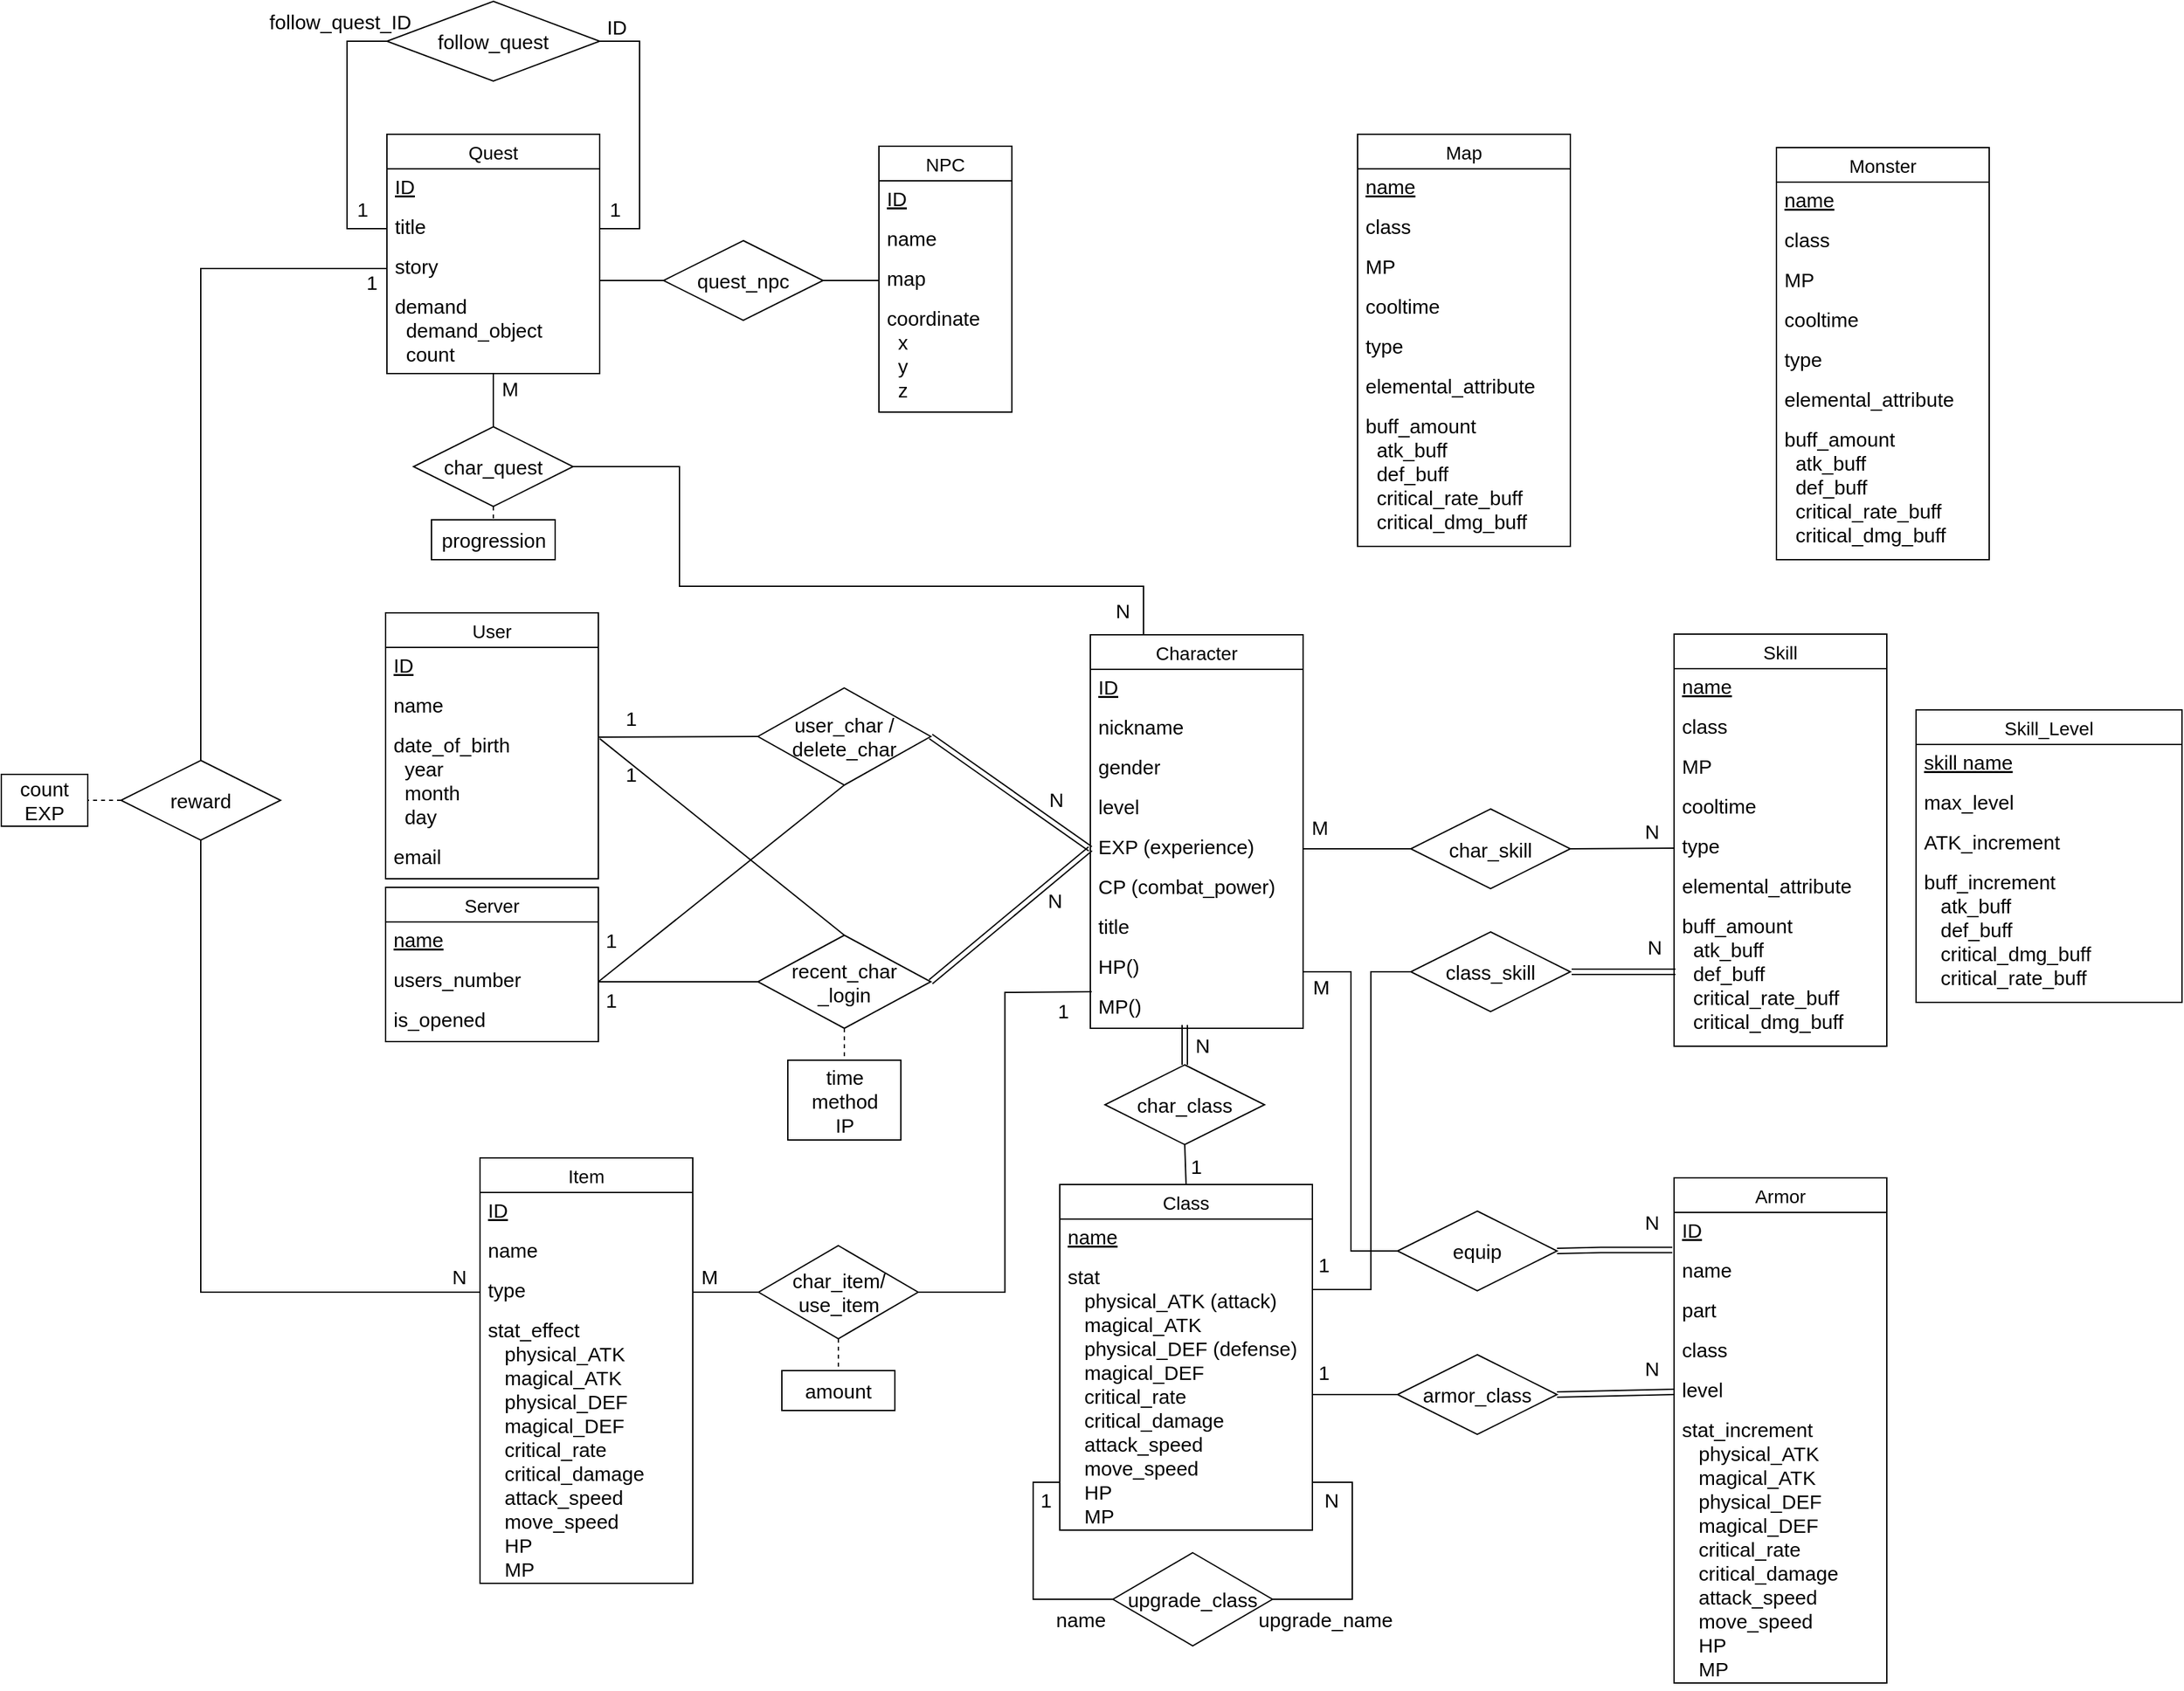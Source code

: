 <mxfile version="15.8.7" type="github">
  <diagram id="R2lEEEUBdFMjLlhIrx00" name="Page-1">
    <mxGraphModel dx="2272" dy="1862" grid="1" gridSize="10" guides="1" tooltips="1" connect="1" arrows="1" fold="1" page="1" pageScale="1" pageWidth="850" pageHeight="1100" math="0" shadow="0" extFonts="Permanent Marker^https://fonts.googleapis.com/css?family=Permanent+Marker">
      <root>
        <mxCell id="0" />
        <mxCell id="1" parent="0" />
        <mxCell id="5IZybMavsHYMu79xPOAY-48" value="Skill" style="swimlane;fontStyle=0;childLayout=stackLayout;horizontal=1;startSize=26;horizontalStack=0;resizeParent=1;resizeParentMax=0;resizeLast=0;collapsible=1;marginBottom=0;align=center;fontSize=14;" vertex="1" parent="1">
          <mxGeometry x="1198" y="436" width="160" height="310" as="geometry" />
        </mxCell>
        <mxCell id="5IZybMavsHYMu79xPOAY-49" value="name" style="text;strokeColor=none;fillColor=none;spacingLeft=5;spacingRight=4;overflow=hidden;rotatable=0;points=[[0,0.5],[1,0.5]];portConstraint=eastwest;fontSize=15;spacing=1;spacingBottom=-1;spacingTop=-1;fontStyle=4" vertex="1" parent="5IZybMavsHYMu79xPOAY-48">
          <mxGeometry y="26" width="160" height="30" as="geometry" />
        </mxCell>
        <mxCell id="5IZybMavsHYMu79xPOAY-50" value="class" style="text;strokeColor=none;fillColor=none;spacingLeft=5;spacingRight=4;overflow=hidden;rotatable=0;points=[[0,0.5],[1,0.5]];portConstraint=eastwest;fontSize=15;spacing=1;spacingBottom=-1;spacingTop=-1;" vertex="1" parent="5IZybMavsHYMu79xPOAY-48">
          <mxGeometry y="56" width="160" height="30" as="geometry" />
        </mxCell>
        <mxCell id="5IZybMavsHYMu79xPOAY-51" value="MP" style="text;strokeColor=none;fillColor=none;spacingLeft=5;spacingRight=4;overflow=hidden;rotatable=0;points=[[0,0.5],[1,0.5]];portConstraint=eastwest;fontSize=15;spacing=1;spacingBottom=-1;spacingTop=-1;" vertex="1" parent="5IZybMavsHYMu79xPOAY-48">
          <mxGeometry y="86" width="160" height="30" as="geometry" />
        </mxCell>
        <mxCell id="5IZybMavsHYMu79xPOAY-52" value="cooltime" style="text;strokeColor=none;fillColor=none;spacingLeft=5;spacingRight=4;overflow=hidden;rotatable=0;points=[[0,0.5],[1,0.5]];portConstraint=eastwest;fontSize=15;spacing=1;spacingBottom=-1;spacingTop=-1;" vertex="1" parent="5IZybMavsHYMu79xPOAY-48">
          <mxGeometry y="116" width="160" height="30" as="geometry" />
        </mxCell>
        <mxCell id="5IZybMavsHYMu79xPOAY-53" value="type" style="text;strokeColor=none;fillColor=none;spacingLeft=5;spacingRight=4;overflow=hidden;rotatable=0;points=[[0,0.5],[1,0.5]];portConstraint=eastwest;fontSize=15;spacing=1;spacingBottom=-1;spacingTop=-1;" vertex="1" parent="5IZybMavsHYMu79xPOAY-48">
          <mxGeometry y="146" width="160" height="30" as="geometry" />
        </mxCell>
        <mxCell id="5IZybMavsHYMu79xPOAY-54" value="elemental_attribute" style="text;strokeColor=none;fillColor=none;spacingLeft=5;spacingRight=4;overflow=hidden;rotatable=0;points=[[0,0.5],[1,0.5]];portConstraint=eastwest;fontSize=15;spacing=1;spacingBottom=-1;spacingTop=-1;" vertex="1" parent="5IZybMavsHYMu79xPOAY-48">
          <mxGeometry y="176" width="160" height="30" as="geometry" />
        </mxCell>
        <mxCell id="5IZybMavsHYMu79xPOAY-82" value="buff_amount&#xa;  atk_buff&#xa;  def_buff&#xa;  critical_rate_buff&#xa;  critical_dmg_buff&#xa;" style="text;strokeColor=none;fillColor=none;spacingLeft=5;spacingRight=4;overflow=hidden;rotatable=0;points=[[0,0.5],[1,0.5]];portConstraint=eastwest;fontSize=15;spacing=1;spacingBottom=-1;spacingTop=-1;" vertex="1" parent="5IZybMavsHYMu79xPOAY-48">
          <mxGeometry y="206" width="160" height="104" as="geometry" />
        </mxCell>
        <mxCell id="5IZybMavsHYMu79xPOAY-72" value="Armor" style="swimlane;fontStyle=0;childLayout=stackLayout;horizontal=1;startSize=26;horizontalStack=0;resizeParent=1;resizeParentMax=0;resizeLast=0;collapsible=1;marginBottom=0;align=center;fontSize=14;" vertex="1" parent="1">
          <mxGeometry x="1198" y="845" width="160" height="380" as="geometry" />
        </mxCell>
        <mxCell id="5IZybMavsHYMu79xPOAY-73" value="ID" style="text;strokeColor=none;fillColor=none;spacingLeft=5;spacingRight=4;overflow=hidden;rotatable=0;points=[[0,0.5],[1,0.5]];portConstraint=eastwest;fontSize=15;spacing=1;spacingBottom=-1;spacingTop=-1;fontStyle=4" vertex="1" parent="5IZybMavsHYMu79xPOAY-72">
          <mxGeometry y="26" width="160" height="30" as="geometry" />
        </mxCell>
        <mxCell id="5IZybMavsHYMu79xPOAY-74" value="name" style="text;strokeColor=none;fillColor=none;spacingLeft=5;spacingRight=4;overflow=hidden;rotatable=0;points=[[0,0.5],[1,0.5]];portConstraint=eastwest;fontSize=15;spacing=1;spacingBottom=-1;spacingTop=-1;" vertex="1" parent="5IZybMavsHYMu79xPOAY-72">
          <mxGeometry y="56" width="160" height="30" as="geometry" />
        </mxCell>
        <mxCell id="5IZybMavsHYMu79xPOAY-75" value="part" style="text;strokeColor=none;fillColor=none;spacingLeft=5;spacingRight=4;overflow=hidden;rotatable=0;points=[[0,0.5],[1,0.5]];portConstraint=eastwest;fontSize=15;spacing=1;spacingBottom=-1;spacingTop=-1;" vertex="1" parent="5IZybMavsHYMu79xPOAY-72">
          <mxGeometry y="86" width="160" height="30" as="geometry" />
        </mxCell>
        <mxCell id="5IZybMavsHYMu79xPOAY-76" value="class" style="text;strokeColor=none;fillColor=none;spacingLeft=5;spacingRight=4;overflow=hidden;rotatable=0;points=[[0,0.5],[1,0.5]];portConstraint=eastwest;fontSize=15;spacing=1;spacingBottom=-1;spacingTop=-1;" vertex="1" parent="5IZybMavsHYMu79xPOAY-72">
          <mxGeometry y="116" width="160" height="30" as="geometry" />
        </mxCell>
        <mxCell id="5IZybMavsHYMu79xPOAY-77" value="level" style="text;strokeColor=none;fillColor=none;spacingLeft=5;spacingRight=4;overflow=hidden;rotatable=0;points=[[0,0.5],[1,0.5]];portConstraint=eastwest;fontSize=15;spacing=1;spacingBottom=-1;spacingTop=-1;" vertex="1" parent="5IZybMavsHYMu79xPOAY-72">
          <mxGeometry y="146" width="160" height="30" as="geometry" />
        </mxCell>
        <mxCell id="5IZybMavsHYMu79xPOAY-78" value="stat_increment&#xa;   physical_ATK&#xa;   magical_ATK&#xa;   physical_DEF&#xa;   magical_DEF&#xa;   critical_rate&#xa;   critical_damage&#xa;   attack_speed&#xa;   move_speed&#xa;   HP&#xa;   MP" style="text;strokeColor=none;fillColor=none;spacingLeft=5;spacingRight=4;overflow=hidden;rotatable=0;points=[[0,0.5],[1,0.5]];portConstraint=eastwest;fontSize=15;spacing=1;spacingBottom=-1;spacingTop=-1;" vertex="1" parent="5IZybMavsHYMu79xPOAY-72">
          <mxGeometry y="176" width="160" height="204" as="geometry" />
        </mxCell>
        <mxCell id="5IZybMavsHYMu79xPOAY-132" value="" style="group" vertex="1" connectable="0" parent="1">
          <mxGeometry x="220" y="420" width="756" height="805" as="geometry" />
        </mxCell>
        <mxCell id="5IZybMavsHYMu79xPOAY-19" value="Server" style="swimlane;fontStyle=0;childLayout=stackLayout;horizontal=1;startSize=26;horizontalStack=0;resizeParent=1;resizeParentMax=0;resizeLast=0;collapsible=1;marginBottom=0;align=center;fontSize=14;" vertex="1" parent="5IZybMavsHYMu79xPOAY-132">
          <mxGeometry x="9" y="206.5" width="160" height="116" as="geometry" />
        </mxCell>
        <mxCell id="5IZybMavsHYMu79xPOAY-20" value="name" style="text;strokeColor=none;fillColor=none;spacingLeft=5;spacingRight=4;overflow=hidden;rotatable=0;points=[[0,0.5],[1,0.5]];portConstraint=eastwest;fontSize=15;spacing=1;spacingBottom=-1;spacingTop=-1;fontStyle=4" vertex="1" parent="5IZybMavsHYMu79xPOAY-19">
          <mxGeometry y="26" width="160" height="30" as="geometry" />
        </mxCell>
        <mxCell id="5IZybMavsHYMu79xPOAY-21" value="users_number" style="text;strokeColor=none;fillColor=none;spacingLeft=5;spacingRight=4;overflow=hidden;rotatable=0;points=[[0,0.5],[1,0.5]];portConstraint=eastwest;fontSize=15;spacing=1;spacingBottom=-1;spacingTop=-1;" vertex="1" parent="5IZybMavsHYMu79xPOAY-19">
          <mxGeometry y="56" width="160" height="30" as="geometry" />
        </mxCell>
        <mxCell id="5IZybMavsHYMu79xPOAY-22" value="is_opened" style="text;strokeColor=none;fillColor=none;spacingLeft=5;spacingRight=4;overflow=hidden;rotatable=0;points=[[0,0.5],[1,0.5]];portConstraint=eastwest;fontSize=15;spacing=1;spacingBottom=-1;spacingTop=-1;" vertex="1" parent="5IZybMavsHYMu79xPOAY-19">
          <mxGeometry y="86" width="160" height="30" as="geometry" />
        </mxCell>
        <mxCell id="5IZybMavsHYMu79xPOAY-24" value="Character" style="swimlane;fontStyle=0;childLayout=stackLayout;horizontal=1;startSize=26;horizontalStack=0;resizeParent=1;resizeParentMax=0;resizeLast=0;collapsible=1;marginBottom=0;align=center;fontSize=14;" vertex="1" parent="5IZybMavsHYMu79xPOAY-132">
          <mxGeometry x="539" y="16.5" width="160" height="296" as="geometry" />
        </mxCell>
        <mxCell id="5IZybMavsHYMu79xPOAY-25" value="ID" style="text;strokeColor=none;fillColor=none;spacingLeft=5;spacingRight=4;overflow=hidden;rotatable=0;points=[[0,0.5],[1,0.5]];portConstraint=eastwest;fontSize=15;spacing=1;spacingBottom=-1;spacingTop=-1;fontStyle=4" vertex="1" parent="5IZybMavsHYMu79xPOAY-24">
          <mxGeometry y="26" width="160" height="30" as="geometry" />
        </mxCell>
        <mxCell id="5IZybMavsHYMu79xPOAY-26" value="nickname" style="text;strokeColor=none;fillColor=none;spacingLeft=5;spacingRight=4;overflow=hidden;rotatable=0;points=[[0,0.5],[1,0.5]];portConstraint=eastwest;fontSize=15;spacing=1;spacingBottom=-1;spacingTop=-1;" vertex="1" parent="5IZybMavsHYMu79xPOAY-24">
          <mxGeometry y="56" width="160" height="30" as="geometry" />
        </mxCell>
        <mxCell id="5IZybMavsHYMu79xPOAY-27" value="gender" style="text;strokeColor=none;fillColor=none;spacingLeft=5;spacingRight=4;overflow=hidden;rotatable=0;points=[[0,0.5],[1,0.5]];portConstraint=eastwest;fontSize=15;spacing=1;spacingBottom=-1;spacingTop=-1;" vertex="1" parent="5IZybMavsHYMu79xPOAY-24">
          <mxGeometry y="86" width="160" height="30" as="geometry" />
        </mxCell>
        <mxCell id="5IZybMavsHYMu79xPOAY-28" value="level" style="text;strokeColor=none;fillColor=none;spacingLeft=5;spacingRight=4;overflow=hidden;rotatable=0;points=[[0,0.5],[1,0.5]];portConstraint=eastwest;fontSize=15;spacing=1;spacingBottom=-1;spacingTop=-1;" vertex="1" parent="5IZybMavsHYMu79xPOAY-24">
          <mxGeometry y="116" width="160" height="30" as="geometry" />
        </mxCell>
        <mxCell id="5IZybMavsHYMu79xPOAY-39" value="EXP (experience)" style="text;strokeColor=none;fillColor=none;spacingLeft=5;spacingRight=4;overflow=hidden;rotatable=0;points=[[0,0.5],[1,0.5]];portConstraint=eastwest;fontSize=15;spacing=1;spacingBottom=-1;spacingTop=-1;" vertex="1" parent="5IZybMavsHYMu79xPOAY-24">
          <mxGeometry y="146" width="160" height="30" as="geometry" />
        </mxCell>
        <mxCell id="5IZybMavsHYMu79xPOAY-29" value="CP (combat_power)" style="text;strokeColor=none;fillColor=none;spacingLeft=5;spacingRight=4;overflow=hidden;rotatable=0;points=[[0,0.5],[1,0.5]];portConstraint=eastwest;fontSize=15;spacing=1;spacingBottom=-1;spacingTop=-1;" vertex="1" parent="5IZybMavsHYMu79xPOAY-24">
          <mxGeometry y="176" width="160" height="30" as="geometry" />
        </mxCell>
        <mxCell id="5IZybMavsHYMu79xPOAY-30" value="title" style="text;strokeColor=none;fillColor=none;spacingLeft=5;spacingRight=4;overflow=hidden;rotatable=0;points=[[0,0.5],[1,0.5]];portConstraint=eastwest;fontSize=15;spacing=1;spacingBottom=-1;spacingTop=-1;" vertex="1" parent="5IZybMavsHYMu79xPOAY-24">
          <mxGeometry y="206" width="160" height="30" as="geometry" />
        </mxCell>
        <mxCell id="5IZybMavsHYMu79xPOAY-41" value="HP()" style="text;strokeColor=none;fillColor=none;spacingLeft=5;spacingRight=4;overflow=hidden;rotatable=0;points=[[0,0.5],[1,0.5]];portConstraint=eastwest;fontSize=15;spacing=1;spacingBottom=-1;spacingTop=-1;" vertex="1" parent="5IZybMavsHYMu79xPOAY-24">
          <mxGeometry y="236" width="160" height="30" as="geometry" />
        </mxCell>
        <mxCell id="5IZybMavsHYMu79xPOAY-189" style="edgeStyle=orthogonalEdgeStyle;rounded=0;orthogonalLoop=1;jettySize=auto;html=1;exitX=0;exitY=0.5;exitDx=0;exitDy=0;entryX=0;entryY=0.5;entryDx=0;entryDy=0;dashed=1;fontSize=15;endArrow=none;endFill=0;" edge="1" parent="5IZybMavsHYMu79xPOAY-24" source="5IZybMavsHYMu79xPOAY-42" target="5IZybMavsHYMu79xPOAY-41">
          <mxGeometry relative="1" as="geometry" />
        </mxCell>
        <mxCell id="5IZybMavsHYMu79xPOAY-42" value="MP()" style="text;strokeColor=none;fillColor=none;spacingLeft=5;spacingRight=4;overflow=hidden;rotatable=0;points=[[0,0.5],[1,0.5]];portConstraint=eastwest;fontSize=15;spacing=1;spacingBottom=-1;spacingTop=-1;" vertex="1" parent="5IZybMavsHYMu79xPOAY-24">
          <mxGeometry y="266" width="160" height="30" as="geometry" />
        </mxCell>
        <mxCell id="5IZybMavsHYMu79xPOAY-1" value="User" style="swimlane;fontStyle=0;childLayout=stackLayout;horizontal=1;startSize=26;horizontalStack=0;resizeParent=1;resizeParentMax=0;resizeLast=0;collapsible=1;marginBottom=0;align=center;fontSize=14;" vertex="1" parent="5IZybMavsHYMu79xPOAY-132">
          <mxGeometry x="9" width="160" height="200" as="geometry" />
        </mxCell>
        <mxCell id="5IZybMavsHYMu79xPOAY-4" value="ID" style="text;strokeColor=none;fillColor=none;spacingLeft=5;spacingRight=4;overflow=hidden;rotatable=0;points=[[0,0.5],[1,0.5]];portConstraint=eastwest;fontSize=15;spacing=1;spacingBottom=-1;spacingTop=-1;fontStyle=4" vertex="1" parent="5IZybMavsHYMu79xPOAY-1">
          <mxGeometry y="26" width="160" height="30" as="geometry" />
        </mxCell>
        <mxCell id="5IZybMavsHYMu79xPOAY-14" value="name" style="text;strokeColor=none;fillColor=none;spacingLeft=5;spacingRight=4;overflow=hidden;rotatable=0;points=[[0,0.5],[1,0.5]];portConstraint=eastwest;fontSize=15;spacing=1;spacingBottom=-1;spacingTop=-1;" vertex="1" parent="5IZybMavsHYMu79xPOAY-1">
          <mxGeometry y="56" width="160" height="30" as="geometry" />
        </mxCell>
        <mxCell id="5IZybMavsHYMu79xPOAY-15" value="date_of_birth&#xa;  year&#xa;  month&#xa;  day" style="text;strokeColor=none;fillColor=none;spacingLeft=5;spacingRight=4;overflow=hidden;rotatable=0;points=[[0,0.5],[1,0.5]];portConstraint=eastwest;fontSize=15;spacing=1;spacingBottom=-1;spacingTop=-1;" vertex="1" parent="5IZybMavsHYMu79xPOAY-1">
          <mxGeometry y="86" width="160" height="84" as="geometry" />
        </mxCell>
        <mxCell id="5IZybMavsHYMu79xPOAY-16" value="email" style="text;strokeColor=none;fillColor=none;spacingLeft=5;spacingRight=4;overflow=hidden;rotatable=0;points=[[0,0.5],[1,0.5]];portConstraint=eastwest;fontSize=15;spacing=1;spacingBottom=-1;spacingTop=-1;" vertex="1" parent="5IZybMavsHYMu79xPOAY-1">
          <mxGeometry y="170" width="160" height="30" as="geometry" />
        </mxCell>
        <mxCell id="5IZybMavsHYMu79xPOAY-102" value="user_char /&lt;br&gt;delete_char" style="shape=rhombus;perimeter=rhombusPerimeter;whiteSpace=wrap;html=1;align=center;fontSize=15;" vertex="1" parent="5IZybMavsHYMu79xPOAY-132">
          <mxGeometry x="289" y="56.5" width="130" height="73" as="geometry" />
        </mxCell>
        <mxCell id="5IZybMavsHYMu79xPOAY-108" value="" style="endArrow=none;html=1;rounded=0;fontSize=15;entryX=0;entryY=0.5;entryDx=0;entryDy=0;exitX=1;exitY=0.089;exitDx=0;exitDy=0;exitPerimeter=0;" edge="1" parent="5IZybMavsHYMu79xPOAY-132" source="5IZybMavsHYMu79xPOAY-15" target="5IZybMavsHYMu79xPOAY-102">
          <mxGeometry relative="1" as="geometry">
            <mxPoint x="159" y="93.5" as="sourcePoint" />
            <mxPoint x="289" y="86.5" as="targetPoint" />
          </mxGeometry>
        </mxCell>
        <mxCell id="5IZybMavsHYMu79xPOAY-110" value="" style="endArrow=none;html=1;rounded=0;fontSize=15;entryX=0.5;entryY=1;entryDx=0;entryDy=0;exitX=1;exitY=0.5;exitDx=0;exitDy=0;" edge="1" parent="5IZybMavsHYMu79xPOAY-132" source="5IZybMavsHYMu79xPOAY-21" target="5IZybMavsHYMu79xPOAY-102">
          <mxGeometry relative="1" as="geometry">
            <mxPoint x="159" y="276.5" as="sourcePoint" />
            <mxPoint x="319" y="276.5" as="targetPoint" />
          </mxGeometry>
        </mxCell>
        <mxCell id="5IZybMavsHYMu79xPOAY-114" value="" style="shape=link;html=1;rounded=0;fontSize=15;entryX=0;entryY=0.5;entryDx=0;entryDy=0;exitX=1;exitY=0.5;exitDx=0;exitDy=0;" edge="1" parent="5IZybMavsHYMu79xPOAY-132" source="5IZybMavsHYMu79xPOAY-102" target="5IZybMavsHYMu79xPOAY-39">
          <mxGeometry relative="1" as="geometry">
            <mxPoint x="449" y="93.5" as="sourcePoint" />
            <mxPoint x="579" y="93.91" as="targetPoint" />
          </mxGeometry>
        </mxCell>
        <mxCell id="5IZybMavsHYMu79xPOAY-115" value="N" style="resizable=0;html=1;align=right;verticalAlign=bottom;fontSize=15;" connectable="0" vertex="1" parent="5IZybMavsHYMu79xPOAY-114">
          <mxGeometry x="1" relative="1" as="geometry">
            <mxPoint x="-20" y="-26" as="offset" />
          </mxGeometry>
        </mxCell>
        <mxCell id="5IZybMavsHYMu79xPOAY-188" style="edgeStyle=none;rounded=0;orthogonalLoop=1;jettySize=auto;html=1;exitX=0.5;exitY=1;exitDx=0;exitDy=0;dashed=1;fontSize=15;endArrow=none;endFill=0;" edge="1" parent="5IZybMavsHYMu79xPOAY-132" source="5IZybMavsHYMu79xPOAY-116" target="5IZybMavsHYMu79xPOAY-121">
          <mxGeometry relative="1" as="geometry" />
        </mxCell>
        <mxCell id="5IZybMavsHYMu79xPOAY-116" value="recent_char&lt;br&gt;_login" style="shape=rhombus;perimeter=rhombusPerimeter;whiteSpace=wrap;html=1;align=center;fontSize=15;" vertex="1" parent="5IZybMavsHYMu79xPOAY-132">
          <mxGeometry x="289" y="242.5" width="130" height="70" as="geometry" />
        </mxCell>
        <mxCell id="5IZybMavsHYMu79xPOAY-117" value="" style="endArrow=none;html=1;rounded=0;fontSize=15;exitX=1;exitY=0.5;exitDx=0;exitDy=0;entryX=0;entryY=0.5;entryDx=0;entryDy=0;" edge="1" parent="5IZybMavsHYMu79xPOAY-132" source="5IZybMavsHYMu79xPOAY-21" target="5IZybMavsHYMu79xPOAY-116">
          <mxGeometry relative="1" as="geometry">
            <mxPoint x="169" y="276.5" as="sourcePoint" />
            <mxPoint x="290" y="242" as="targetPoint" />
          </mxGeometry>
        </mxCell>
        <mxCell id="5IZybMavsHYMu79xPOAY-118" value="" style="endArrow=none;html=1;rounded=0;fontSize=15;exitX=1.006;exitY=0.102;exitDx=0;exitDy=0;entryX=0.5;entryY=0;entryDx=0;entryDy=0;exitPerimeter=0;" edge="1" parent="5IZybMavsHYMu79xPOAY-132" source="5IZybMavsHYMu79xPOAY-15" target="5IZybMavsHYMu79xPOAY-116">
          <mxGeometry relative="1" as="geometry">
            <mxPoint x="199" y="93.91" as="sourcePoint" />
            <mxPoint x="359" y="93.91" as="targetPoint" />
          </mxGeometry>
        </mxCell>
        <mxCell id="5IZybMavsHYMu79xPOAY-119" value="" style="shape=link;html=1;rounded=0;fontSize=15;exitX=1;exitY=0.5;exitDx=0;exitDy=0;entryX=0;entryY=0.5;entryDx=0;entryDy=0;" edge="1" parent="5IZybMavsHYMu79xPOAY-132" source="5IZybMavsHYMu79xPOAY-116" target="5IZybMavsHYMu79xPOAY-39">
          <mxGeometry relative="1" as="geometry">
            <mxPoint x="389" y="56.5" as="sourcePoint" />
            <mxPoint x="509" y="236.5" as="targetPoint" />
            <Array as="points" />
          </mxGeometry>
        </mxCell>
        <mxCell id="5IZybMavsHYMu79xPOAY-120" value="N" style="resizable=0;html=1;align=right;verticalAlign=bottom;fontSize=15;" connectable="0" vertex="1" parent="5IZybMavsHYMu79xPOAY-119">
          <mxGeometry x="1" relative="1" as="geometry">
            <mxPoint x="-20" y="50" as="offset" />
          </mxGeometry>
        </mxCell>
        <mxCell id="5IZybMavsHYMu79xPOAY-121" value="time&lt;br&gt;method&lt;br&gt;IP" style="whiteSpace=wrap;html=1;align=center;fontSize=15;" vertex="1" parent="5IZybMavsHYMu79xPOAY-132">
          <mxGeometry x="311.5" y="336.5" width="85" height="60" as="geometry" />
        </mxCell>
        <mxCell id="5IZybMavsHYMu79xPOAY-136" value="1" style="resizable=0;html=1;align=right;verticalAlign=bottom;fontSize=15;" connectable="0" vertex="1" parent="5IZybMavsHYMu79xPOAY-132">
          <mxGeometry x="194.999" y="97.999" as="geometry">
            <mxPoint x="4" y="-7" as="offset" />
          </mxGeometry>
        </mxCell>
        <mxCell id="5IZybMavsHYMu79xPOAY-137" value="1" style="resizable=0;html=1;align=right;verticalAlign=bottom;fontSize=15;" connectable="0" vertex="1" parent="5IZybMavsHYMu79xPOAY-132">
          <mxGeometry x="179.999" y="264.499" as="geometry">
            <mxPoint x="4" y="-7" as="offset" />
          </mxGeometry>
        </mxCell>
        <mxCell id="5IZybMavsHYMu79xPOAY-138" value="1" style="resizable=0;html=1;align=right;verticalAlign=bottom;fontSize=15;" connectable="0" vertex="1" parent="5IZybMavsHYMu79xPOAY-132">
          <mxGeometry x="194.999" y="139.999" as="geometry">
            <mxPoint x="4" y="-7" as="offset" />
          </mxGeometry>
        </mxCell>
        <mxCell id="5IZybMavsHYMu79xPOAY-139" value="1" style="resizable=0;html=1;align=right;verticalAlign=bottom;fontSize=15;" connectable="0" vertex="1" parent="5IZybMavsHYMu79xPOAY-132">
          <mxGeometry x="179.999" y="309.999" as="geometry">
            <mxPoint x="4" y="-7" as="offset" />
          </mxGeometry>
        </mxCell>
        <mxCell id="5IZybMavsHYMu79xPOAY-133" value="char_class" style="shape=rhombus;perimeter=rhombusPerimeter;whiteSpace=wrap;html=1;align=center;fontSize=15;" vertex="1" parent="5IZybMavsHYMu79xPOAY-132">
          <mxGeometry x="550" y="340" width="120" height="60" as="geometry" />
        </mxCell>
        <mxCell id="5IZybMavsHYMu79xPOAY-140" value="1" style="resizable=0;html=1;align=right;verticalAlign=bottom;fontSize=15;" connectable="0" vertex="1" parent="5IZybMavsHYMu79xPOAY-132">
          <mxGeometry x="619.999" y="434.999" as="geometry">
            <mxPoint x="4" y="-7" as="offset" />
          </mxGeometry>
        </mxCell>
        <mxCell id="5IZybMavsHYMu79xPOAY-141" value="N" style="resizable=0;html=1;align=right;verticalAlign=bottom;fontSize=15;" connectable="0" vertex="1" parent="5IZybMavsHYMu79xPOAY-132">
          <mxGeometry x="625.999" y="343.999" as="geometry">
            <mxPoint x="4" y="-7" as="offset" />
          </mxGeometry>
        </mxCell>
        <mxCell id="5IZybMavsHYMu79xPOAY-173" value="Item" style="swimlane;fontStyle=0;childLayout=stackLayout;horizontal=1;startSize=26;horizontalStack=0;resizeParent=1;resizeParentMax=0;resizeLast=0;collapsible=1;marginBottom=0;align=center;fontSize=14;" vertex="1" parent="5IZybMavsHYMu79xPOAY-132">
          <mxGeometry x="80" y="410" width="160" height="320" as="geometry" />
        </mxCell>
        <mxCell id="5IZybMavsHYMu79xPOAY-174" value="ID" style="text;strokeColor=none;fillColor=none;spacingLeft=5;spacingRight=4;overflow=hidden;rotatable=0;points=[[0,0.5],[1,0.5]];portConstraint=eastwest;fontSize=15;spacing=1;spacingBottom=-1;spacingTop=-1;fontStyle=4" vertex="1" parent="5IZybMavsHYMu79xPOAY-173">
          <mxGeometry y="26" width="160" height="30" as="geometry" />
        </mxCell>
        <mxCell id="5IZybMavsHYMu79xPOAY-175" value="name" style="text;strokeColor=none;fillColor=none;spacingLeft=5;spacingRight=4;overflow=hidden;rotatable=0;points=[[0,0.5],[1,0.5]];portConstraint=eastwest;fontSize=15;spacing=1;spacingBottom=-1;spacingTop=-1;" vertex="1" parent="5IZybMavsHYMu79xPOAY-173">
          <mxGeometry y="56" width="160" height="30" as="geometry" />
        </mxCell>
        <mxCell id="5IZybMavsHYMu79xPOAY-180" value="type" style="text;strokeColor=none;fillColor=none;spacingLeft=5;spacingRight=4;overflow=hidden;rotatable=0;points=[[0,0.5],[1,0.5]];portConstraint=eastwest;fontSize=15;spacing=1;spacingBottom=-1;spacingTop=-1;" vertex="1" parent="5IZybMavsHYMu79xPOAY-173">
          <mxGeometry y="86" width="160" height="30" as="geometry" />
        </mxCell>
        <mxCell id="5IZybMavsHYMu79xPOAY-179" value="stat_effect&#xa;   physical_ATK&#xa;   magical_ATK&#xa;   physical_DEF&#xa;   magical_DEF&#xa;   critical_rate&#xa;   critical_damage&#xa;   attack_speed&#xa;   move_speed&#xa;   HP&#xa;   MP" style="text;strokeColor=none;fillColor=none;spacingLeft=5;spacingRight=4;overflow=hidden;rotatable=0;points=[[0,0.5],[1,0.5]];portConstraint=eastwest;fontSize=15;spacing=1;spacingBottom=-1;spacingTop=-1;" vertex="1" parent="5IZybMavsHYMu79xPOAY-173">
          <mxGeometry y="116" width="160" height="204" as="geometry" />
        </mxCell>
        <mxCell id="5IZybMavsHYMu79xPOAY-181" value="char_item/&lt;br&gt;use_item" style="shape=rhombus;perimeter=rhombusPerimeter;whiteSpace=wrap;html=1;align=center;fontSize=15;" vertex="1" parent="5IZybMavsHYMu79xPOAY-132">
          <mxGeometry x="289.5" y="476" width="120" height="70" as="geometry" />
        </mxCell>
        <mxCell id="5IZybMavsHYMu79xPOAY-183" style="rounded=0;orthogonalLoop=1;jettySize=auto;html=1;entryX=1;entryY=0.5;entryDx=0;entryDy=0;fontSize=15;endArrow=none;endFill=0;" edge="1" parent="5IZybMavsHYMu79xPOAY-132" target="5IZybMavsHYMu79xPOAY-180">
          <mxGeometry relative="1" as="geometry">
            <mxPoint x="290" y="511" as="sourcePoint" />
          </mxGeometry>
        </mxCell>
        <mxCell id="5IZybMavsHYMu79xPOAY-186" value="amount" style="whiteSpace=wrap;html=1;align=center;fontSize=15;" vertex="1" parent="5IZybMavsHYMu79xPOAY-132">
          <mxGeometry x="307" y="570" width="85" height="30" as="geometry" />
        </mxCell>
        <mxCell id="5IZybMavsHYMu79xPOAY-187" style="edgeStyle=none;rounded=0;orthogonalLoop=1;jettySize=auto;html=1;exitX=0.5;exitY=1;exitDx=0;exitDy=0;entryX=0.5;entryY=0;entryDx=0;entryDy=0;fontSize=15;endArrow=none;endFill=0;dashed=1;" edge="1" parent="5IZybMavsHYMu79xPOAY-132" source="5IZybMavsHYMu79xPOAY-181" target="5IZybMavsHYMu79xPOAY-186">
          <mxGeometry relative="1" as="geometry" />
        </mxCell>
        <mxCell id="5IZybMavsHYMu79xPOAY-182" style="rounded=0;orthogonalLoop=1;jettySize=auto;html=1;fontSize=15;endArrow=none;endFill=0;entryX=1;entryY=0.5;entryDx=0;entryDy=0;edgeStyle=orthogonalEdgeStyle;" edge="1" parent="5IZybMavsHYMu79xPOAY-132" target="5IZybMavsHYMu79xPOAY-181">
          <mxGeometry relative="1" as="geometry">
            <mxPoint x="540" y="285" as="sourcePoint" />
            <mxPoint x="380" y="460" as="targetPoint" />
          </mxGeometry>
        </mxCell>
        <mxCell id="5IZybMavsHYMu79xPOAY-185" value="1" style="resizable=0;html=1;align=right;verticalAlign=bottom;fontSize=15;" connectable="0" vertex="1" parent="5IZybMavsHYMu79xPOAY-132">
          <mxGeometry x="519.999" y="317.499" as="geometry">
            <mxPoint x="4" y="-7" as="offset" />
          </mxGeometry>
        </mxCell>
        <mxCell id="5IZybMavsHYMu79xPOAY-184" value="M" style="resizable=0;html=1;align=right;verticalAlign=bottom;fontSize=15;" connectable="0" vertex="1" parent="5IZybMavsHYMu79xPOAY-132">
          <mxGeometry x="259.999" y="510.999" as="geometry" />
        </mxCell>
        <mxCell id="5IZybMavsHYMu79xPOAY-228" value="N" style="resizable=0;html=1;align=right;verticalAlign=bottom;fontSize=15;" connectable="0" vertex="1" parent="5IZybMavsHYMu79xPOAY-132">
          <mxGeometry x="70.003" y="510.001" as="geometry" />
        </mxCell>
        <mxCell id="5IZybMavsHYMu79xPOAY-251" value="N" style="resizable=0;html=1;align=right;verticalAlign=bottom;fontSize=15;" connectable="0" vertex="1" parent="5IZybMavsHYMu79xPOAY-132">
          <mxGeometry x="569.999" y="9.999" as="geometry" />
        </mxCell>
        <mxCell id="5IZybMavsHYMu79xPOAY-131" value="" style="group" vertex="1" connectable="0" parent="5IZybMavsHYMu79xPOAY-132">
          <mxGeometry x="496" y="430" width="260" height="370" as="geometry" />
        </mxCell>
        <mxCell id="5IZybMavsHYMu79xPOAY-31" value="Class" style="swimlane;fontStyle=0;childLayout=stackLayout;horizontal=1;startSize=26;horizontalStack=0;resizeParent=1;resizeParentMax=0;resizeLast=0;collapsible=1;marginBottom=0;align=center;fontSize=14;" vertex="1" parent="5IZybMavsHYMu79xPOAY-131">
          <mxGeometry x="20" width="190" height="260" as="geometry" />
        </mxCell>
        <mxCell id="5IZybMavsHYMu79xPOAY-32" value="name" style="text;strokeColor=none;fillColor=none;spacingLeft=5;spacingRight=4;overflow=hidden;rotatable=0;points=[[0,0.5],[1,0.5]];portConstraint=eastwest;fontSize=15;spacing=1;spacingBottom=-1;spacingTop=-1;fontStyle=4" vertex="1" parent="5IZybMavsHYMu79xPOAY-31">
          <mxGeometry y="26" width="190" height="30" as="geometry" />
        </mxCell>
        <mxCell id="5IZybMavsHYMu79xPOAY-81" value="stat&#xa;   physical_ATK (attack)&#xa;   magical_ATK&#xa;   physical_DEF (defense)&#xa;   magical_DEF&#xa;   critical_rate&#xa;   critical_damage&#xa;   attack_speed&#xa;   move_speed&#xa;   HP&#xa;   MP&#xa;" style="text;strokeColor=none;fillColor=none;spacingLeft=5;spacingRight=4;overflow=hidden;rotatable=0;points=[[0,0.5],[1,0.5]];portConstraint=eastwest;fontSize=15;spacing=1;spacingBottom=-1;spacingTop=-1;fontStyle=0" vertex="1" parent="5IZybMavsHYMu79xPOAY-31">
          <mxGeometry y="56" width="190" height="204" as="geometry" />
        </mxCell>
        <mxCell id="5IZybMavsHYMu79xPOAY-123" value="upgrade_class" style="shape=rhombus;perimeter=rhombusPerimeter;whiteSpace=wrap;html=1;align=center;fontSize=15;" vertex="1" parent="5IZybMavsHYMu79xPOAY-131">
          <mxGeometry x="60" y="277" width="120" height="70" as="geometry" />
        </mxCell>
        <mxCell id="5IZybMavsHYMu79xPOAY-125" style="edgeStyle=orthogonalEdgeStyle;rounded=0;orthogonalLoop=1;jettySize=auto;html=1;fontSize=15;endArrow=none;endFill=0;entryX=0;entryY=0.5;entryDx=0;entryDy=0;" edge="1" parent="5IZybMavsHYMu79xPOAY-131" source="5IZybMavsHYMu79xPOAY-81" target="5IZybMavsHYMu79xPOAY-123">
          <mxGeometry relative="1" as="geometry">
            <mxPoint x="-4.547e-13" y="158.0" as="targetPoint" />
            <Array as="points">
              <mxPoint y="224" />
              <mxPoint y="312" />
            </Array>
          </mxGeometry>
        </mxCell>
        <mxCell id="5IZybMavsHYMu79xPOAY-127" style="edgeStyle=orthogonalEdgeStyle;rounded=0;orthogonalLoop=1;jettySize=auto;html=1;entryX=1;entryY=0.5;entryDx=0;entryDy=0;fontSize=15;endArrow=none;endFill=0;" edge="1" parent="5IZybMavsHYMu79xPOAY-131" source="5IZybMavsHYMu79xPOAY-81" target="5IZybMavsHYMu79xPOAY-123">
          <mxGeometry relative="1" as="geometry">
            <Array as="points">
              <mxPoint x="240" y="224" />
              <mxPoint x="240" y="312" />
            </Array>
          </mxGeometry>
        </mxCell>
        <mxCell id="5IZybMavsHYMu79xPOAY-128" value="name" style="text;html=1;strokeColor=none;fillColor=none;align=center;verticalAlign=middle;whiteSpace=wrap;rounded=0;fontSize=15;" vertex="1" parent="5IZybMavsHYMu79xPOAY-131">
          <mxGeometry x="6" y="312" width="60" height="30" as="geometry" />
        </mxCell>
        <mxCell id="5IZybMavsHYMu79xPOAY-129" value="upgrade_name" style="text;html=1;strokeColor=none;fillColor=none;align=center;verticalAlign=middle;whiteSpace=wrap;rounded=0;fontSize=15;" vertex="1" parent="5IZybMavsHYMu79xPOAY-131">
          <mxGeometry x="190" y="312" width="60" height="30" as="geometry" />
        </mxCell>
        <mxCell id="5IZybMavsHYMu79xPOAY-130" value="N" style="resizable=0;html=1;align=right;verticalAlign=bottom;fontSize=15;" connectable="0" vertex="1" parent="5IZybMavsHYMu79xPOAY-131">
          <mxGeometry x="228.999" y="255.499" as="geometry">
            <mxPoint x="2" y="-7" as="offset" />
          </mxGeometry>
        </mxCell>
        <mxCell id="5IZybMavsHYMu79xPOAY-142" value="1" style="resizable=0;html=1;align=right;verticalAlign=bottom;fontSize=15;" connectable="0" vertex="1" parent="5IZybMavsHYMu79xPOAY-131">
          <mxGeometry x="10.999" y="255.499" as="geometry">
            <mxPoint x="4" y="-7" as="offset" />
          </mxGeometry>
        </mxCell>
        <mxCell id="5IZybMavsHYMu79xPOAY-157" value="1" style="resizable=0;html=1;align=right;verticalAlign=bottom;fontSize=15;" connectable="0" vertex="1" parent="5IZybMavsHYMu79xPOAY-131">
          <mxGeometry x="219.999" y="159.999" as="geometry">
            <mxPoint x="4" y="-7" as="offset" />
          </mxGeometry>
        </mxCell>
        <mxCell id="5IZybMavsHYMu79xPOAY-172" value="1" style="resizable=0;html=1;align=right;verticalAlign=bottom;fontSize=15;" connectable="0" vertex="1" parent="5IZybMavsHYMu79xPOAY-131">
          <mxGeometry x="219.999" y="78.999" as="geometry">
            <mxPoint x="4" y="-7" as="offset" />
          </mxGeometry>
        </mxCell>
        <mxCell id="5IZybMavsHYMu79xPOAY-135" style="edgeStyle=none;rounded=0;orthogonalLoop=1;jettySize=auto;html=1;exitX=0.5;exitY=1;exitDx=0;exitDy=0;entryX=0.5;entryY=0;entryDx=0;entryDy=0;fontSize=15;endArrow=none;endFill=0;" edge="1" parent="5IZybMavsHYMu79xPOAY-132" source="5IZybMavsHYMu79xPOAY-133" target="5IZybMavsHYMu79xPOAY-31">
          <mxGeometry relative="1" as="geometry" />
        </mxCell>
        <mxCell id="5IZybMavsHYMu79xPOAY-134" style="rounded=0;orthogonalLoop=1;jettySize=auto;html=1;entryX=0.5;entryY=0;entryDx=0;entryDy=0;fontSize=15;endArrow=none;endFill=0;shape=link;" edge="1" parent="1" target="5IZybMavsHYMu79xPOAY-133">
          <mxGeometry relative="1" as="geometry">
            <mxPoint x="830" y="730" as="sourcePoint" />
          </mxGeometry>
        </mxCell>
        <mxCell id="5IZybMavsHYMu79xPOAY-147" style="edgeStyle=none;rounded=0;orthogonalLoop=1;jettySize=auto;html=1;exitX=0;exitY=0.5;exitDx=0;exitDy=0;entryX=1;entryY=0.5;entryDx=0;entryDy=0;fontSize=15;endArrow=none;endFill=0;" edge="1" parent="1" source="5IZybMavsHYMu79xPOAY-145" target="5IZybMavsHYMu79xPOAY-81">
          <mxGeometry relative="1" as="geometry" />
        </mxCell>
        <mxCell id="5IZybMavsHYMu79xPOAY-145" value="armor_class" style="shape=rhombus;perimeter=rhombusPerimeter;whiteSpace=wrap;html=1;align=center;fontSize=15;" vertex="1" parent="1">
          <mxGeometry x="990" y="978" width="120" height="60" as="geometry" />
        </mxCell>
        <mxCell id="5IZybMavsHYMu79xPOAY-146" style="edgeStyle=none;rounded=0;orthogonalLoop=1;jettySize=auto;html=1;exitX=0;exitY=0.5;exitDx=0;exitDy=0;fontSize=15;endArrow=none;endFill=0;entryX=1;entryY=0.5;entryDx=0;entryDy=0;shape=link;" edge="1" parent="1" source="5IZybMavsHYMu79xPOAY-77" target="5IZybMavsHYMu79xPOAY-145">
          <mxGeometry relative="1" as="geometry">
            <mxPoint x="1120" y="970" as="targetPoint" />
          </mxGeometry>
        </mxCell>
        <mxCell id="5IZybMavsHYMu79xPOAY-153" value="equip" style="shape=rhombus;perimeter=rhombusPerimeter;whiteSpace=wrap;html=1;align=center;fontSize=15;" vertex="1" parent="1">
          <mxGeometry x="990" y="870" width="120" height="60" as="geometry" />
        </mxCell>
        <mxCell id="5IZybMavsHYMu79xPOAY-156" value="N" style="resizable=0;html=1;align=right;verticalAlign=bottom;fontSize=15;" connectable="0" vertex="1" parent="1">
          <mxGeometry x="1187.999" y="999.999" as="geometry" />
        </mxCell>
        <mxCell id="5IZybMavsHYMu79xPOAY-161" value="" style="group" vertex="1" connectable="0" parent="1">
          <mxGeometry x="939.999" y="621.999" as="geometry" />
        </mxCell>
        <mxCell id="5IZybMavsHYMu79xPOAY-155" style="edgeStyle=orthogonalEdgeStyle;rounded=0;orthogonalLoop=1;jettySize=auto;html=1;fontSize=15;endArrow=none;endFill=0;exitX=0;exitY=0.5;exitDx=0;exitDy=0;" edge="1" parent="5IZybMavsHYMu79xPOAY-161" source="5IZybMavsHYMu79xPOAY-153">
          <mxGeometry relative="1" as="geometry">
            <mxPoint x="40.001" y="268.001" as="sourcePoint" />
            <mxPoint x="-20.999" y="68.001" as="targetPoint" />
            <Array as="points">
              <mxPoint x="15" y="278" />
              <mxPoint x="15" y="68" />
              <mxPoint x="-21" y="68" />
            </Array>
          </mxGeometry>
        </mxCell>
        <mxCell id="5IZybMavsHYMu79xPOAY-162" value="" style="group" vertex="1" connectable="0" parent="1">
          <mxGeometry x="1143" y="889.999" width="44.999" height="9.001" as="geometry" />
        </mxCell>
        <mxCell id="5IZybMavsHYMu79xPOAY-154" style="edgeStyle=orthogonalEdgeStyle;rounded=0;orthogonalLoop=1;jettySize=auto;html=1;entryX=1;entryY=0.5;entryDx=0;entryDy=0;fontSize=15;endArrow=none;endFill=0;shape=link;exitX=-0.008;exitY=-0.057;exitDx=0;exitDy=0;exitPerimeter=0;" edge="1" parent="5IZybMavsHYMu79xPOAY-162" source="5IZybMavsHYMu79xPOAY-74" target="5IZybMavsHYMu79xPOAY-153">
          <mxGeometry relative="1" as="geometry">
            <mxPoint x="45" y="0.001" as="sourcePoint" />
            <Array as="points">
              <mxPoint y="9.001" />
            </Array>
          </mxGeometry>
        </mxCell>
        <mxCell id="5IZybMavsHYMu79xPOAY-158" value="N" style="resizable=0;html=1;align=right;verticalAlign=bottom;fontSize=15;" connectable="0" vertex="1" parent="5IZybMavsHYMu79xPOAY-162">
          <mxGeometry x="44.999" as="geometry" />
        </mxCell>
        <mxCell id="5IZybMavsHYMu79xPOAY-165" style="edgeStyle=orthogonalEdgeStyle;rounded=0;orthogonalLoop=1;jettySize=auto;html=1;exitX=1;exitY=0.5;exitDx=0;exitDy=0;fontSize=15;endArrow=none;endFill=0;" edge="1" parent="1" source="5IZybMavsHYMu79xPOAY-163">
          <mxGeometry relative="1" as="geometry">
            <mxPoint x="1198" y="597" as="targetPoint" />
          </mxGeometry>
        </mxCell>
        <mxCell id="5IZybMavsHYMu79xPOAY-163" value="char_skill" style="shape=rhombus;perimeter=rhombusPerimeter;whiteSpace=wrap;html=1;align=center;fontSize=15;" vertex="1" parent="1">
          <mxGeometry x="1000" y="567.5" width="120" height="60" as="geometry" />
        </mxCell>
        <mxCell id="5IZybMavsHYMu79xPOAY-159" value="M" style="resizable=0;html=1;align=right;verticalAlign=bottom;fontSize=15;" connectable="0" vertex="1" parent="1">
          <mxGeometry x="939.999" y="712.999" as="geometry" />
        </mxCell>
        <mxCell id="5IZybMavsHYMu79xPOAY-164" style="edgeStyle=orthogonalEdgeStyle;rounded=0;orthogonalLoop=1;jettySize=auto;html=1;exitX=1;exitY=0.5;exitDx=0;exitDy=0;entryX=0;entryY=0.5;entryDx=0;entryDy=0;fontSize=15;endArrow=none;endFill=0;" edge="1" parent="1" source="5IZybMavsHYMu79xPOAY-39" target="5IZybMavsHYMu79xPOAY-163">
          <mxGeometry relative="1" as="geometry" />
        </mxCell>
        <mxCell id="5IZybMavsHYMu79xPOAY-166" value="N" style="resizable=0;html=1;align=right;verticalAlign=bottom;fontSize=15;" connectable="0" vertex="1" parent="1">
          <mxGeometry x="1187.999" y="595.999" as="geometry" />
        </mxCell>
        <mxCell id="5IZybMavsHYMu79xPOAY-167" value="M" style="resizable=0;html=1;align=right;verticalAlign=bottom;fontSize=15;" connectable="0" vertex="1" parent="1">
          <mxGeometry x="938.999" y="592.999" as="geometry" />
        </mxCell>
        <mxCell id="5IZybMavsHYMu79xPOAY-169" style="edgeStyle=orthogonalEdgeStyle;rounded=0;orthogonalLoop=1;jettySize=auto;html=1;exitX=0;exitY=0.5;exitDx=0;exitDy=0;fontSize=15;endArrow=none;endFill=0;entryX=1;entryY=0.132;entryDx=0;entryDy=0;entryPerimeter=0;" edge="1" parent="1" source="5IZybMavsHYMu79xPOAY-168" target="5IZybMavsHYMu79xPOAY-81">
          <mxGeometry relative="1" as="geometry">
            <mxPoint x="930" y="929" as="targetPoint" />
            <Array as="points">
              <mxPoint x="970" y="690" />
              <mxPoint x="970" y="929" />
              <mxPoint x="926" y="929" />
            </Array>
          </mxGeometry>
        </mxCell>
        <mxCell id="5IZybMavsHYMu79xPOAY-170" style="edgeStyle=orthogonalEdgeStyle;rounded=0;orthogonalLoop=1;jettySize=auto;html=1;fontSize=15;endArrow=none;endFill=0;entryX=0;entryY=0.5;entryDx=0;entryDy=0;shape=link;" edge="1" parent="1">
          <mxGeometry relative="1" as="geometry">
            <mxPoint x="1199" y="690" as="targetPoint" />
            <mxPoint x="1121" y="690" as="sourcePoint" />
            <Array as="points">
              <mxPoint x="1140" y="690" />
              <mxPoint x="1140" y="690" />
            </Array>
          </mxGeometry>
        </mxCell>
        <mxCell id="5IZybMavsHYMu79xPOAY-168" value="class_skill" style="shape=rhombus;perimeter=rhombusPerimeter;whiteSpace=wrap;html=1;align=center;fontSize=15;" vertex="1" parent="1">
          <mxGeometry x="1000" y="660" width="120" height="60" as="geometry" />
        </mxCell>
        <mxCell id="5IZybMavsHYMu79xPOAY-171" value="N" style="resizable=0;html=1;align=right;verticalAlign=bottom;fontSize=15;" connectable="0" vertex="1" parent="1">
          <mxGeometry x="1187.999" y="689.999" as="geometry">
            <mxPoint x="2" y="-7" as="offset" />
          </mxGeometry>
        </mxCell>
        <mxCell id="5IZybMavsHYMu79xPOAY-60" value="Skill_Level" style="swimlane;fontStyle=0;childLayout=stackLayout;horizontal=1;startSize=26;horizontalStack=0;resizeParent=1;resizeParentMax=0;resizeLast=0;collapsible=1;marginBottom=0;align=center;fontSize=14;" vertex="1" parent="1">
          <mxGeometry x="1380" y="493" width="200" height="220" as="geometry">
            <mxRectangle x="5" y="5" width="100" height="26" as="alternateBounds" />
          </mxGeometry>
        </mxCell>
        <mxCell id="5IZybMavsHYMu79xPOAY-61" value="skill name" style="text;strokeColor=none;fillColor=none;spacingLeft=5;spacingRight=4;overflow=hidden;rotatable=0;points=[[0,0.5],[1,0.5]];portConstraint=eastwest;fontSize=15;spacing=1;spacingBottom=-1;spacingTop=-1;fontStyle=4;horizontal=1;" vertex="1" parent="5IZybMavsHYMu79xPOAY-60">
          <mxGeometry y="26" width="200" height="30" as="geometry" />
        </mxCell>
        <mxCell id="5IZybMavsHYMu79xPOAY-62" value="max_level" style="text;strokeColor=none;fillColor=none;spacingLeft=5;spacingRight=4;overflow=hidden;rotatable=0;points=[[0,0.5],[1,0.5]];portConstraint=eastwest;fontSize=15;spacing=1;spacingBottom=-1;spacingTop=-1;" vertex="1" parent="5IZybMavsHYMu79xPOAY-60">
          <mxGeometry y="56" width="200" height="30" as="geometry" />
        </mxCell>
        <mxCell id="5IZybMavsHYMu79xPOAY-85" value="ATK_increment" style="text;strokeColor=none;fillColor=none;spacingLeft=5;spacingRight=4;overflow=hidden;rotatable=0;points=[[0,0.5],[1,0.5]];portConstraint=eastwest;fontSize=15;spacing=1;spacingBottom=-1;spacingTop=-1;" vertex="1" parent="5IZybMavsHYMu79xPOAY-60">
          <mxGeometry y="86" width="200" height="30" as="geometry" />
        </mxCell>
        <mxCell id="5IZybMavsHYMu79xPOAY-80" value="buff_increment&#xa;   atk_buff&#xa;   def_buff&#xa;   critical_dmg_buff&#xa;   critical_rate_buff&#xa;" style="text;strokeColor=none;fillColor=none;spacingLeft=5;spacingRight=4;overflow=hidden;rotatable=0;points=[[0,0.5],[1,0.5]];portConstraint=eastwest;fontSize=15;spacing=1;spacingBottom=-1;spacingTop=-1;" vertex="1" parent="5IZybMavsHYMu79xPOAY-60">
          <mxGeometry y="116" width="200" height="104" as="geometry" />
        </mxCell>
        <mxCell id="5IZybMavsHYMu79xPOAY-190" value="NPC" style="swimlane;fontStyle=0;childLayout=stackLayout;horizontal=1;startSize=26;horizontalStack=0;resizeParent=1;resizeParentMax=0;resizeLast=0;collapsible=1;marginBottom=0;align=center;fontSize=14;" vertex="1" parent="1">
          <mxGeometry x="600" y="69" width="100" height="200" as="geometry" />
        </mxCell>
        <mxCell id="5IZybMavsHYMu79xPOAY-191" value="ID" style="text;strokeColor=none;fillColor=none;spacingLeft=5;spacingRight=4;overflow=hidden;rotatable=0;points=[[0,0.5],[1,0.5]];portConstraint=eastwest;fontSize=15;spacing=1;spacingBottom=-1;spacingTop=-1;fontStyle=4" vertex="1" parent="5IZybMavsHYMu79xPOAY-190">
          <mxGeometry y="26" width="100" height="30" as="geometry" />
        </mxCell>
        <mxCell id="5IZybMavsHYMu79xPOAY-192" value="name" style="text;strokeColor=none;fillColor=none;spacingLeft=5;spacingRight=4;overflow=hidden;rotatable=0;points=[[0,0.5],[1,0.5]];portConstraint=eastwest;fontSize=15;spacing=1;spacingBottom=-1;spacingTop=-1;" vertex="1" parent="5IZybMavsHYMu79xPOAY-190">
          <mxGeometry y="56" width="100" height="30" as="geometry" />
        </mxCell>
        <mxCell id="5IZybMavsHYMu79xPOAY-193" value="map" style="text;strokeColor=none;fillColor=none;spacingLeft=5;spacingRight=4;overflow=hidden;rotatable=0;points=[[0,0.5],[1,0.5]];portConstraint=eastwest;fontSize=15;spacing=1;spacingBottom=-1;spacingTop=-1;" vertex="1" parent="5IZybMavsHYMu79xPOAY-190">
          <mxGeometry y="86" width="100" height="30" as="geometry" />
        </mxCell>
        <mxCell id="5IZybMavsHYMu79xPOAY-194" value="coordinate&#xa;  x&#xa;  y&#xa;  z" style="text;strokeColor=none;fillColor=none;spacingLeft=5;spacingRight=4;overflow=hidden;rotatable=0;points=[[0,0.5],[1,0.5]];portConstraint=eastwest;fontSize=15;spacing=1;spacingBottom=-1;spacingTop=-1;" vertex="1" parent="5IZybMavsHYMu79xPOAY-190">
          <mxGeometry y="116" width="100" height="84" as="geometry" />
        </mxCell>
        <mxCell id="5IZybMavsHYMu79xPOAY-198" value="Map" style="swimlane;fontStyle=0;childLayout=stackLayout;horizontal=1;startSize=26;horizontalStack=0;resizeParent=1;resizeParentMax=0;resizeLast=0;collapsible=1;marginBottom=0;align=center;fontSize=14;" vertex="1" parent="1">
          <mxGeometry x="960" y="60" width="160" height="310" as="geometry" />
        </mxCell>
        <mxCell id="5IZybMavsHYMu79xPOAY-199" value="name" style="text;strokeColor=none;fillColor=none;spacingLeft=5;spacingRight=4;overflow=hidden;rotatable=0;points=[[0,0.5],[1,0.5]];portConstraint=eastwest;fontSize=15;spacing=1;spacingBottom=-1;spacingTop=-1;fontStyle=4" vertex="1" parent="5IZybMavsHYMu79xPOAY-198">
          <mxGeometry y="26" width="160" height="30" as="geometry" />
        </mxCell>
        <mxCell id="5IZybMavsHYMu79xPOAY-200" value="class" style="text;strokeColor=none;fillColor=none;spacingLeft=5;spacingRight=4;overflow=hidden;rotatable=0;points=[[0,0.5],[1,0.5]];portConstraint=eastwest;fontSize=15;spacing=1;spacingBottom=-1;spacingTop=-1;" vertex="1" parent="5IZybMavsHYMu79xPOAY-198">
          <mxGeometry y="56" width="160" height="30" as="geometry" />
        </mxCell>
        <mxCell id="5IZybMavsHYMu79xPOAY-201" value="MP" style="text;strokeColor=none;fillColor=none;spacingLeft=5;spacingRight=4;overflow=hidden;rotatable=0;points=[[0,0.5],[1,0.5]];portConstraint=eastwest;fontSize=15;spacing=1;spacingBottom=-1;spacingTop=-1;" vertex="1" parent="5IZybMavsHYMu79xPOAY-198">
          <mxGeometry y="86" width="160" height="30" as="geometry" />
        </mxCell>
        <mxCell id="5IZybMavsHYMu79xPOAY-202" value="cooltime" style="text;strokeColor=none;fillColor=none;spacingLeft=5;spacingRight=4;overflow=hidden;rotatable=0;points=[[0,0.5],[1,0.5]];portConstraint=eastwest;fontSize=15;spacing=1;spacingBottom=-1;spacingTop=-1;" vertex="1" parent="5IZybMavsHYMu79xPOAY-198">
          <mxGeometry y="116" width="160" height="30" as="geometry" />
        </mxCell>
        <mxCell id="5IZybMavsHYMu79xPOAY-203" value="type" style="text;strokeColor=none;fillColor=none;spacingLeft=5;spacingRight=4;overflow=hidden;rotatable=0;points=[[0,0.5],[1,0.5]];portConstraint=eastwest;fontSize=15;spacing=1;spacingBottom=-1;spacingTop=-1;" vertex="1" parent="5IZybMavsHYMu79xPOAY-198">
          <mxGeometry y="146" width="160" height="30" as="geometry" />
        </mxCell>
        <mxCell id="5IZybMavsHYMu79xPOAY-204" value="elemental_attribute" style="text;strokeColor=none;fillColor=none;spacingLeft=5;spacingRight=4;overflow=hidden;rotatable=0;points=[[0,0.5],[1,0.5]];portConstraint=eastwest;fontSize=15;spacing=1;spacingBottom=-1;spacingTop=-1;" vertex="1" parent="5IZybMavsHYMu79xPOAY-198">
          <mxGeometry y="176" width="160" height="30" as="geometry" />
        </mxCell>
        <mxCell id="5IZybMavsHYMu79xPOAY-205" value="buff_amount&#xa;  atk_buff&#xa;  def_buff&#xa;  critical_rate_buff&#xa;  critical_dmg_buff&#xa;" style="text;strokeColor=none;fillColor=none;spacingLeft=5;spacingRight=4;overflow=hidden;rotatable=0;points=[[0,0.5],[1,0.5]];portConstraint=eastwest;fontSize=15;spacing=1;spacingBottom=-1;spacingTop=-1;" vertex="1" parent="5IZybMavsHYMu79xPOAY-198">
          <mxGeometry y="206" width="160" height="104" as="geometry" />
        </mxCell>
        <mxCell id="5IZybMavsHYMu79xPOAY-206" value="Monster" style="swimlane;fontStyle=0;childLayout=stackLayout;horizontal=1;startSize=26;horizontalStack=0;resizeParent=1;resizeParentMax=0;resizeLast=0;collapsible=1;marginBottom=0;align=center;fontSize=14;" vertex="1" parent="1">
          <mxGeometry x="1275" y="70" width="160" height="310" as="geometry" />
        </mxCell>
        <mxCell id="5IZybMavsHYMu79xPOAY-207" value="name" style="text;strokeColor=none;fillColor=none;spacingLeft=5;spacingRight=4;overflow=hidden;rotatable=0;points=[[0,0.5],[1,0.5]];portConstraint=eastwest;fontSize=15;spacing=1;spacingBottom=-1;spacingTop=-1;fontStyle=4" vertex="1" parent="5IZybMavsHYMu79xPOAY-206">
          <mxGeometry y="26" width="160" height="30" as="geometry" />
        </mxCell>
        <mxCell id="5IZybMavsHYMu79xPOAY-208" value="class" style="text;strokeColor=none;fillColor=none;spacingLeft=5;spacingRight=4;overflow=hidden;rotatable=0;points=[[0,0.5],[1,0.5]];portConstraint=eastwest;fontSize=15;spacing=1;spacingBottom=-1;spacingTop=-1;" vertex="1" parent="5IZybMavsHYMu79xPOAY-206">
          <mxGeometry y="56" width="160" height="30" as="geometry" />
        </mxCell>
        <mxCell id="5IZybMavsHYMu79xPOAY-209" value="MP" style="text;strokeColor=none;fillColor=none;spacingLeft=5;spacingRight=4;overflow=hidden;rotatable=0;points=[[0,0.5],[1,0.5]];portConstraint=eastwest;fontSize=15;spacing=1;spacingBottom=-1;spacingTop=-1;" vertex="1" parent="5IZybMavsHYMu79xPOAY-206">
          <mxGeometry y="86" width="160" height="30" as="geometry" />
        </mxCell>
        <mxCell id="5IZybMavsHYMu79xPOAY-210" value="cooltime" style="text;strokeColor=none;fillColor=none;spacingLeft=5;spacingRight=4;overflow=hidden;rotatable=0;points=[[0,0.5],[1,0.5]];portConstraint=eastwest;fontSize=15;spacing=1;spacingBottom=-1;spacingTop=-1;" vertex="1" parent="5IZybMavsHYMu79xPOAY-206">
          <mxGeometry y="116" width="160" height="30" as="geometry" />
        </mxCell>
        <mxCell id="5IZybMavsHYMu79xPOAY-211" value="type" style="text;strokeColor=none;fillColor=none;spacingLeft=5;spacingRight=4;overflow=hidden;rotatable=0;points=[[0,0.5],[1,0.5]];portConstraint=eastwest;fontSize=15;spacing=1;spacingBottom=-1;spacingTop=-1;" vertex="1" parent="5IZybMavsHYMu79xPOAY-206">
          <mxGeometry y="146" width="160" height="30" as="geometry" />
        </mxCell>
        <mxCell id="5IZybMavsHYMu79xPOAY-212" value="elemental_attribute" style="text;strokeColor=none;fillColor=none;spacingLeft=5;spacingRight=4;overflow=hidden;rotatable=0;points=[[0,0.5],[1,0.5]];portConstraint=eastwest;fontSize=15;spacing=1;spacingBottom=-1;spacingTop=-1;" vertex="1" parent="5IZybMavsHYMu79xPOAY-206">
          <mxGeometry y="176" width="160" height="30" as="geometry" />
        </mxCell>
        <mxCell id="5IZybMavsHYMu79xPOAY-213" value="buff_amount&#xa;  atk_buff&#xa;  def_buff&#xa;  critical_rate_buff&#xa;  critical_dmg_buff&#xa;" style="text;strokeColor=none;fillColor=none;spacingLeft=5;spacingRight=4;overflow=hidden;rotatable=0;points=[[0,0.5],[1,0.5]];portConstraint=eastwest;fontSize=15;spacing=1;spacingBottom=-1;spacingTop=-1;" vertex="1" parent="5IZybMavsHYMu79xPOAY-206">
          <mxGeometry y="206" width="160" height="104" as="geometry" />
        </mxCell>
        <mxCell id="5IZybMavsHYMu79xPOAY-225" style="edgeStyle=orthogonalEdgeStyle;rounded=0;orthogonalLoop=1;jettySize=auto;html=1;exitX=0.5;exitY=1;exitDx=0;exitDy=0;entryX=0;entryY=0.5;entryDx=0;entryDy=0;fontSize=15;endArrow=none;endFill=0;" edge="1" parent="1" source="5IZybMavsHYMu79xPOAY-223" target="5IZybMavsHYMu79xPOAY-180">
          <mxGeometry relative="1" as="geometry" />
        </mxCell>
        <mxCell id="5IZybMavsHYMu79xPOAY-227" style="edgeStyle=orthogonalEdgeStyle;rounded=0;orthogonalLoop=1;jettySize=auto;html=1;exitX=0;exitY=0.5;exitDx=0;exitDy=0;entryX=1;entryY=0.5;entryDx=0;entryDy=0;fontSize=15;endArrow=none;endFill=0;dashed=1;" edge="1" parent="1" source="5IZybMavsHYMu79xPOAY-223" target="5IZybMavsHYMu79xPOAY-226">
          <mxGeometry relative="1" as="geometry" />
        </mxCell>
        <mxCell id="5IZybMavsHYMu79xPOAY-223" value="reward" style="shape=rhombus;perimeter=rhombusPerimeter;whiteSpace=wrap;html=1;align=center;fontSize=15;" vertex="1" parent="1">
          <mxGeometry x="30" y="531" width="120" height="60" as="geometry" />
        </mxCell>
        <mxCell id="5IZybMavsHYMu79xPOAY-224" style="edgeStyle=orthogonalEdgeStyle;rounded=0;orthogonalLoop=1;jettySize=auto;html=1;exitX=0;exitY=0.5;exitDx=0;exitDy=0;entryX=0.5;entryY=0;entryDx=0;entryDy=0;fontSize=15;endArrow=none;endFill=0;" edge="1" parent="1" source="5IZybMavsHYMu79xPOAY-222" target="5IZybMavsHYMu79xPOAY-223">
          <mxGeometry relative="1" as="geometry" />
        </mxCell>
        <mxCell id="5IZybMavsHYMu79xPOAY-226" value="count&lt;br&gt;EXP" style="whiteSpace=wrap;html=1;align=center;fontSize=15;" vertex="1" parent="1">
          <mxGeometry x="-60" y="541.5" width="65" height="39" as="geometry" />
        </mxCell>
        <mxCell id="5IZybMavsHYMu79xPOAY-239" value="" style="group" vertex="1" connectable="0" parent="1">
          <mxGeometry x="160" y="-40" width="278" height="280" as="geometry" />
        </mxCell>
        <mxCell id="5IZybMavsHYMu79xPOAY-214" value="Quest" style="swimlane;fontStyle=0;childLayout=stackLayout;horizontal=1;startSize=26;horizontalStack=0;resizeParent=1;resizeParentMax=0;resizeLast=0;collapsible=1;marginBottom=0;align=center;fontSize=14;" vertex="1" parent="5IZybMavsHYMu79xPOAY-239">
          <mxGeometry x="70" y="100" width="160" height="180" as="geometry" />
        </mxCell>
        <mxCell id="5IZybMavsHYMu79xPOAY-215" value="ID" style="text;strokeColor=none;fillColor=none;spacingLeft=5;spacingRight=4;overflow=hidden;rotatable=0;points=[[0,0.5],[1,0.5]];portConstraint=eastwest;fontSize=15;spacing=1;spacingBottom=-1;spacingTop=-1;fontStyle=4" vertex="1" parent="5IZybMavsHYMu79xPOAY-214">
          <mxGeometry y="26" width="160" height="30" as="geometry" />
        </mxCell>
        <mxCell id="5IZybMavsHYMu79xPOAY-216" value="title" style="text;strokeColor=none;fillColor=none;spacingLeft=5;spacingRight=4;overflow=hidden;rotatable=0;points=[[0,0.5],[1,0.5]];portConstraint=eastwest;fontSize=15;spacing=1;spacingBottom=-1;spacingTop=-1;" vertex="1" parent="5IZybMavsHYMu79xPOAY-214">
          <mxGeometry y="56" width="160" height="30" as="geometry" />
        </mxCell>
        <mxCell id="5IZybMavsHYMu79xPOAY-222" value="story" style="text;strokeColor=none;fillColor=none;spacingLeft=5;spacingRight=4;overflow=hidden;rotatable=0;points=[[0,0.5],[1,0.5]];portConstraint=eastwest;fontSize=15;spacing=1;spacingBottom=-1;spacingTop=-1;" vertex="1" parent="5IZybMavsHYMu79xPOAY-214">
          <mxGeometry y="86" width="160" height="30" as="geometry" />
        </mxCell>
        <mxCell id="5IZybMavsHYMu79xPOAY-217" value="demand&#xa;  demand_object&#xa;  count" style="text;strokeColor=none;fillColor=none;spacingLeft=5;spacingRight=4;overflow=hidden;rotatable=0;points=[[0,0.5],[1,0.5]];portConstraint=eastwest;fontSize=15;spacing=1;spacingBottom=-1;spacingTop=-1;" vertex="1" parent="5IZybMavsHYMu79xPOAY-214">
          <mxGeometry y="116" width="160" height="64" as="geometry" />
        </mxCell>
        <mxCell id="5IZybMavsHYMu79xPOAY-229" value="1" style="resizable=0;html=1;align=right;verticalAlign=bottom;fontSize=15;" connectable="0" vertex="1" parent="5IZybMavsHYMu79xPOAY-239">
          <mxGeometry x="59.999" y="229.999" as="geometry">
            <mxPoint x="4" y="-7" as="offset" />
          </mxGeometry>
        </mxCell>
        <mxCell id="5IZybMavsHYMu79xPOAY-231" value="follow_quest" style="shape=rhombus;perimeter=rhombusPerimeter;whiteSpace=wrap;html=1;align=center;fontSize=15;" vertex="1" parent="5IZybMavsHYMu79xPOAY-239">
          <mxGeometry x="70" width="160" height="60" as="geometry" />
        </mxCell>
        <mxCell id="5IZybMavsHYMu79xPOAY-232" style="edgeStyle=orthogonalEdgeStyle;rounded=0;orthogonalLoop=1;jettySize=auto;html=1;exitX=0;exitY=0.5;exitDx=0;exitDy=0;entryX=0;entryY=0.5;entryDx=0;entryDy=0;fontSize=15;endArrow=none;endFill=0;" edge="1" parent="5IZybMavsHYMu79xPOAY-239" source="5IZybMavsHYMu79xPOAY-216" target="5IZybMavsHYMu79xPOAY-231">
          <mxGeometry relative="1" as="geometry">
            <Array as="points">
              <mxPoint x="40" y="171" />
              <mxPoint x="40" y="30" />
            </Array>
          </mxGeometry>
        </mxCell>
        <mxCell id="5IZybMavsHYMu79xPOAY-233" style="edgeStyle=orthogonalEdgeStyle;rounded=0;orthogonalLoop=1;jettySize=auto;html=1;exitX=1;exitY=0.5;exitDx=0;exitDy=0;entryX=1;entryY=0.5;entryDx=0;entryDy=0;fontSize=15;endArrow=none;endFill=0;" edge="1" parent="5IZybMavsHYMu79xPOAY-239" source="5IZybMavsHYMu79xPOAY-216" target="5IZybMavsHYMu79xPOAY-231">
          <mxGeometry relative="1" as="geometry">
            <Array as="points">
              <mxPoint x="260" y="171" />
              <mxPoint x="260" y="30" />
            </Array>
          </mxGeometry>
        </mxCell>
        <mxCell id="5IZybMavsHYMu79xPOAY-235" value="1" style="resizable=0;html=1;align=right;verticalAlign=bottom;fontSize=15;" connectable="0" vertex="1" parent="5IZybMavsHYMu79xPOAY-239">
          <mxGeometry x="52.999" y="174.999" as="geometry">
            <mxPoint x="4" y="-7" as="offset" />
          </mxGeometry>
        </mxCell>
        <mxCell id="5IZybMavsHYMu79xPOAY-236" value="1" style="resizable=0;html=1;align=right;verticalAlign=bottom;fontSize=15;" connectable="0" vertex="1" parent="5IZybMavsHYMu79xPOAY-239">
          <mxGeometry x="242.999" y="174.999" as="geometry">
            <mxPoint x="4" y="-7" as="offset" />
          </mxGeometry>
        </mxCell>
        <mxCell id="5IZybMavsHYMu79xPOAY-237" value="ID" style="text;html=1;strokeColor=none;fillColor=none;align=center;verticalAlign=middle;whiteSpace=wrap;rounded=0;fontSize=15;" vertex="1" parent="5IZybMavsHYMu79xPOAY-239">
          <mxGeometry x="208" y="4" width="70" height="30" as="geometry" />
        </mxCell>
        <mxCell id="5IZybMavsHYMu79xPOAY-238" value="follow_quest_ID" style="text;html=1;strokeColor=none;fillColor=none;align=center;verticalAlign=middle;whiteSpace=wrap;rounded=0;fontSize=15;" vertex="1" parent="5IZybMavsHYMu79xPOAY-239">
          <mxGeometry width="70" height="30" as="geometry" />
        </mxCell>
        <mxCell id="5IZybMavsHYMu79xPOAY-243" style="edgeStyle=orthogonalEdgeStyle;rounded=0;orthogonalLoop=1;jettySize=auto;html=1;exitX=1;exitY=0.5;exitDx=0;exitDy=0;entryX=0.25;entryY=0;entryDx=0;entryDy=0;fontSize=15;endArrow=none;endFill=0;" edge="1" parent="1" source="5IZybMavsHYMu79xPOAY-241" target="5IZybMavsHYMu79xPOAY-24">
          <mxGeometry relative="1" as="geometry">
            <Array as="points">
              <mxPoint x="450" y="310" />
              <mxPoint x="450" y="400" />
              <mxPoint x="799" y="400" />
            </Array>
          </mxGeometry>
        </mxCell>
        <mxCell id="5IZybMavsHYMu79xPOAY-248" style="edgeStyle=orthogonalEdgeStyle;rounded=0;orthogonalLoop=1;jettySize=auto;html=1;exitX=0.5;exitY=1;exitDx=0;exitDy=0;entryX=0.5;entryY=0;entryDx=0;entryDy=0;fontSize=15;endArrow=none;endFill=0;dashed=1;" edge="1" parent="1" source="5IZybMavsHYMu79xPOAY-241" target="5IZybMavsHYMu79xPOAY-244">
          <mxGeometry relative="1" as="geometry" />
        </mxCell>
        <mxCell id="5IZybMavsHYMu79xPOAY-241" value="char_quest" style="shape=rhombus;perimeter=rhombusPerimeter;whiteSpace=wrap;html=1;align=center;fontSize=15;" vertex="1" parent="1">
          <mxGeometry x="250" y="280" width="120" height="60" as="geometry" />
        </mxCell>
        <mxCell id="5IZybMavsHYMu79xPOAY-242" style="edgeStyle=orthogonalEdgeStyle;rounded=0;orthogonalLoop=1;jettySize=auto;html=1;exitX=0.5;exitY=1;exitDx=0;exitDy=0;entryX=0.5;entryY=0;entryDx=0;entryDy=0;fontSize=15;endArrow=none;endFill=0;exitPerimeter=0;" edge="1" parent="1" source="5IZybMavsHYMu79xPOAY-217" target="5IZybMavsHYMu79xPOAY-241">
          <mxGeometry relative="1" as="geometry" />
        </mxCell>
        <mxCell id="5IZybMavsHYMu79xPOAY-244" value="progression" style="whiteSpace=wrap;html=1;align=center;fontSize=15;" vertex="1" parent="1">
          <mxGeometry x="263.5" y="350" width="93" height="30" as="geometry" />
        </mxCell>
        <mxCell id="5IZybMavsHYMu79xPOAY-250" value="M" style="resizable=0;html=1;align=right;verticalAlign=bottom;fontSize=15;" connectable="0" vertex="1" parent="1">
          <mxGeometry x="329.999" y="262.999" as="geometry" />
        </mxCell>
        <mxCell id="5IZybMavsHYMu79xPOAY-257" style="edgeStyle=orthogonalEdgeStyle;rounded=0;orthogonalLoop=1;jettySize=auto;html=1;exitX=0;exitY=0.5;exitDx=0;exitDy=0;entryX=1;entryY=-0.094;entryDx=0;entryDy=0;entryPerimeter=0;fontSize=15;endArrow=none;endFill=0;" edge="1" parent="1" source="5IZybMavsHYMu79xPOAY-254" target="5IZybMavsHYMu79xPOAY-217">
          <mxGeometry relative="1" as="geometry" />
        </mxCell>
        <mxCell id="5IZybMavsHYMu79xPOAY-254" value="quest_npc" style="shape=rhombus;perimeter=rhombusPerimeter;whiteSpace=wrap;html=1;align=center;fontSize=15;" vertex="1" parent="1">
          <mxGeometry x="438" y="140" width="120" height="60" as="geometry" />
        </mxCell>
        <mxCell id="5IZybMavsHYMu79xPOAY-256" style="edgeStyle=orthogonalEdgeStyle;rounded=0;orthogonalLoop=1;jettySize=auto;html=1;exitX=0;exitY=0.5;exitDx=0;exitDy=0;entryX=1;entryY=0.5;entryDx=0;entryDy=0;fontSize=15;endArrow=none;endFill=0;" edge="1" parent="1" source="5IZybMavsHYMu79xPOAY-193" target="5IZybMavsHYMu79xPOAY-254">
          <mxGeometry relative="1" as="geometry" />
        </mxCell>
      </root>
    </mxGraphModel>
  </diagram>
</mxfile>
